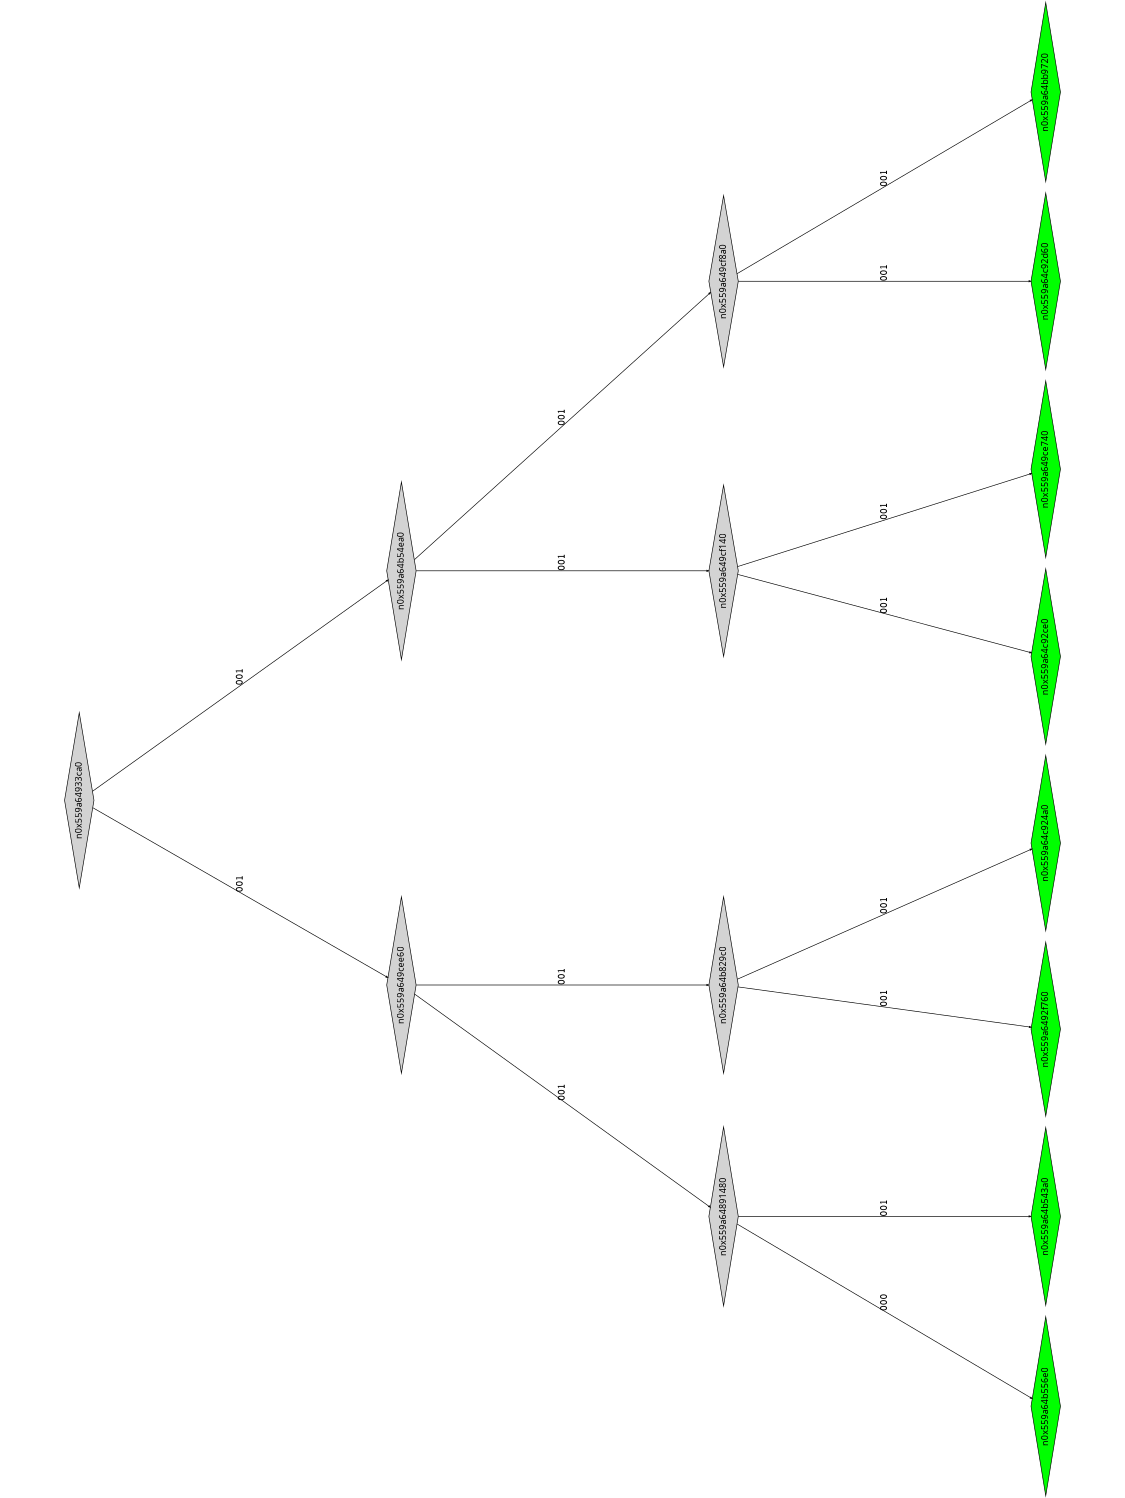 digraph G {
	size="10,7.5";
	ratio=fill;
	rotate=90;
	center = "true";
	node [style="filled",width=.1,height=.1,fontname="Terminus"]
	edge [arrowsize=.3]
	n0x559a64933ca0 [shape=diamond];
	n0x559a64933ca0 -> n0x559a649cee60 [label=001];
	n0x559a64933ca0 -> n0x559a64b54ea0 [label=001];
	n0x559a64b54ea0 [shape=diamond];
	n0x559a64b54ea0 -> n0x559a649cf140 [label=001];
	n0x559a64b54ea0 -> n0x559a649cf8a0 [label=001];
	n0x559a649cf8a0 [shape=diamond];
	n0x559a649cf8a0 -> n0x559a64c92d60 [label=001];
	n0x559a649cf8a0 -> n0x559a64bb9720 [label=001];
	n0x559a64bb9720 [shape=diamond,fillcolor=green];
	n0x559a64c92d60 [shape=diamond,fillcolor=green];
	n0x559a649cf140 [shape=diamond];
	n0x559a649cf140 -> n0x559a64c92ce0 [label=001];
	n0x559a649cf140 -> n0x559a649ce740 [label=001];
	n0x559a649ce740 [shape=diamond,fillcolor=green];
	n0x559a64c92ce0 [shape=diamond,fillcolor=green];
	n0x559a649cee60 [shape=diamond];
	n0x559a649cee60 -> n0x559a64891480 [label=001];
	n0x559a649cee60 -> n0x559a64b829c0 [label=001];
	n0x559a64b829c0 [shape=diamond];
	n0x559a64b829c0 -> n0x559a6492f760 [label=001];
	n0x559a64b829c0 -> n0x559a64c924a0 [label=001];
	n0x559a64c924a0 [shape=diamond,fillcolor=green];
	n0x559a6492f760 [shape=diamond,fillcolor=green];
	n0x559a64891480 [shape=diamond];
	n0x559a64891480 -> n0x559a64b556e0 [label=000];
	n0x559a64891480 -> n0x559a64b543a0 [label=001];
	n0x559a64b543a0 [shape=diamond,fillcolor=green];
	n0x559a64b556e0 [shape=diamond,fillcolor=green];
}
